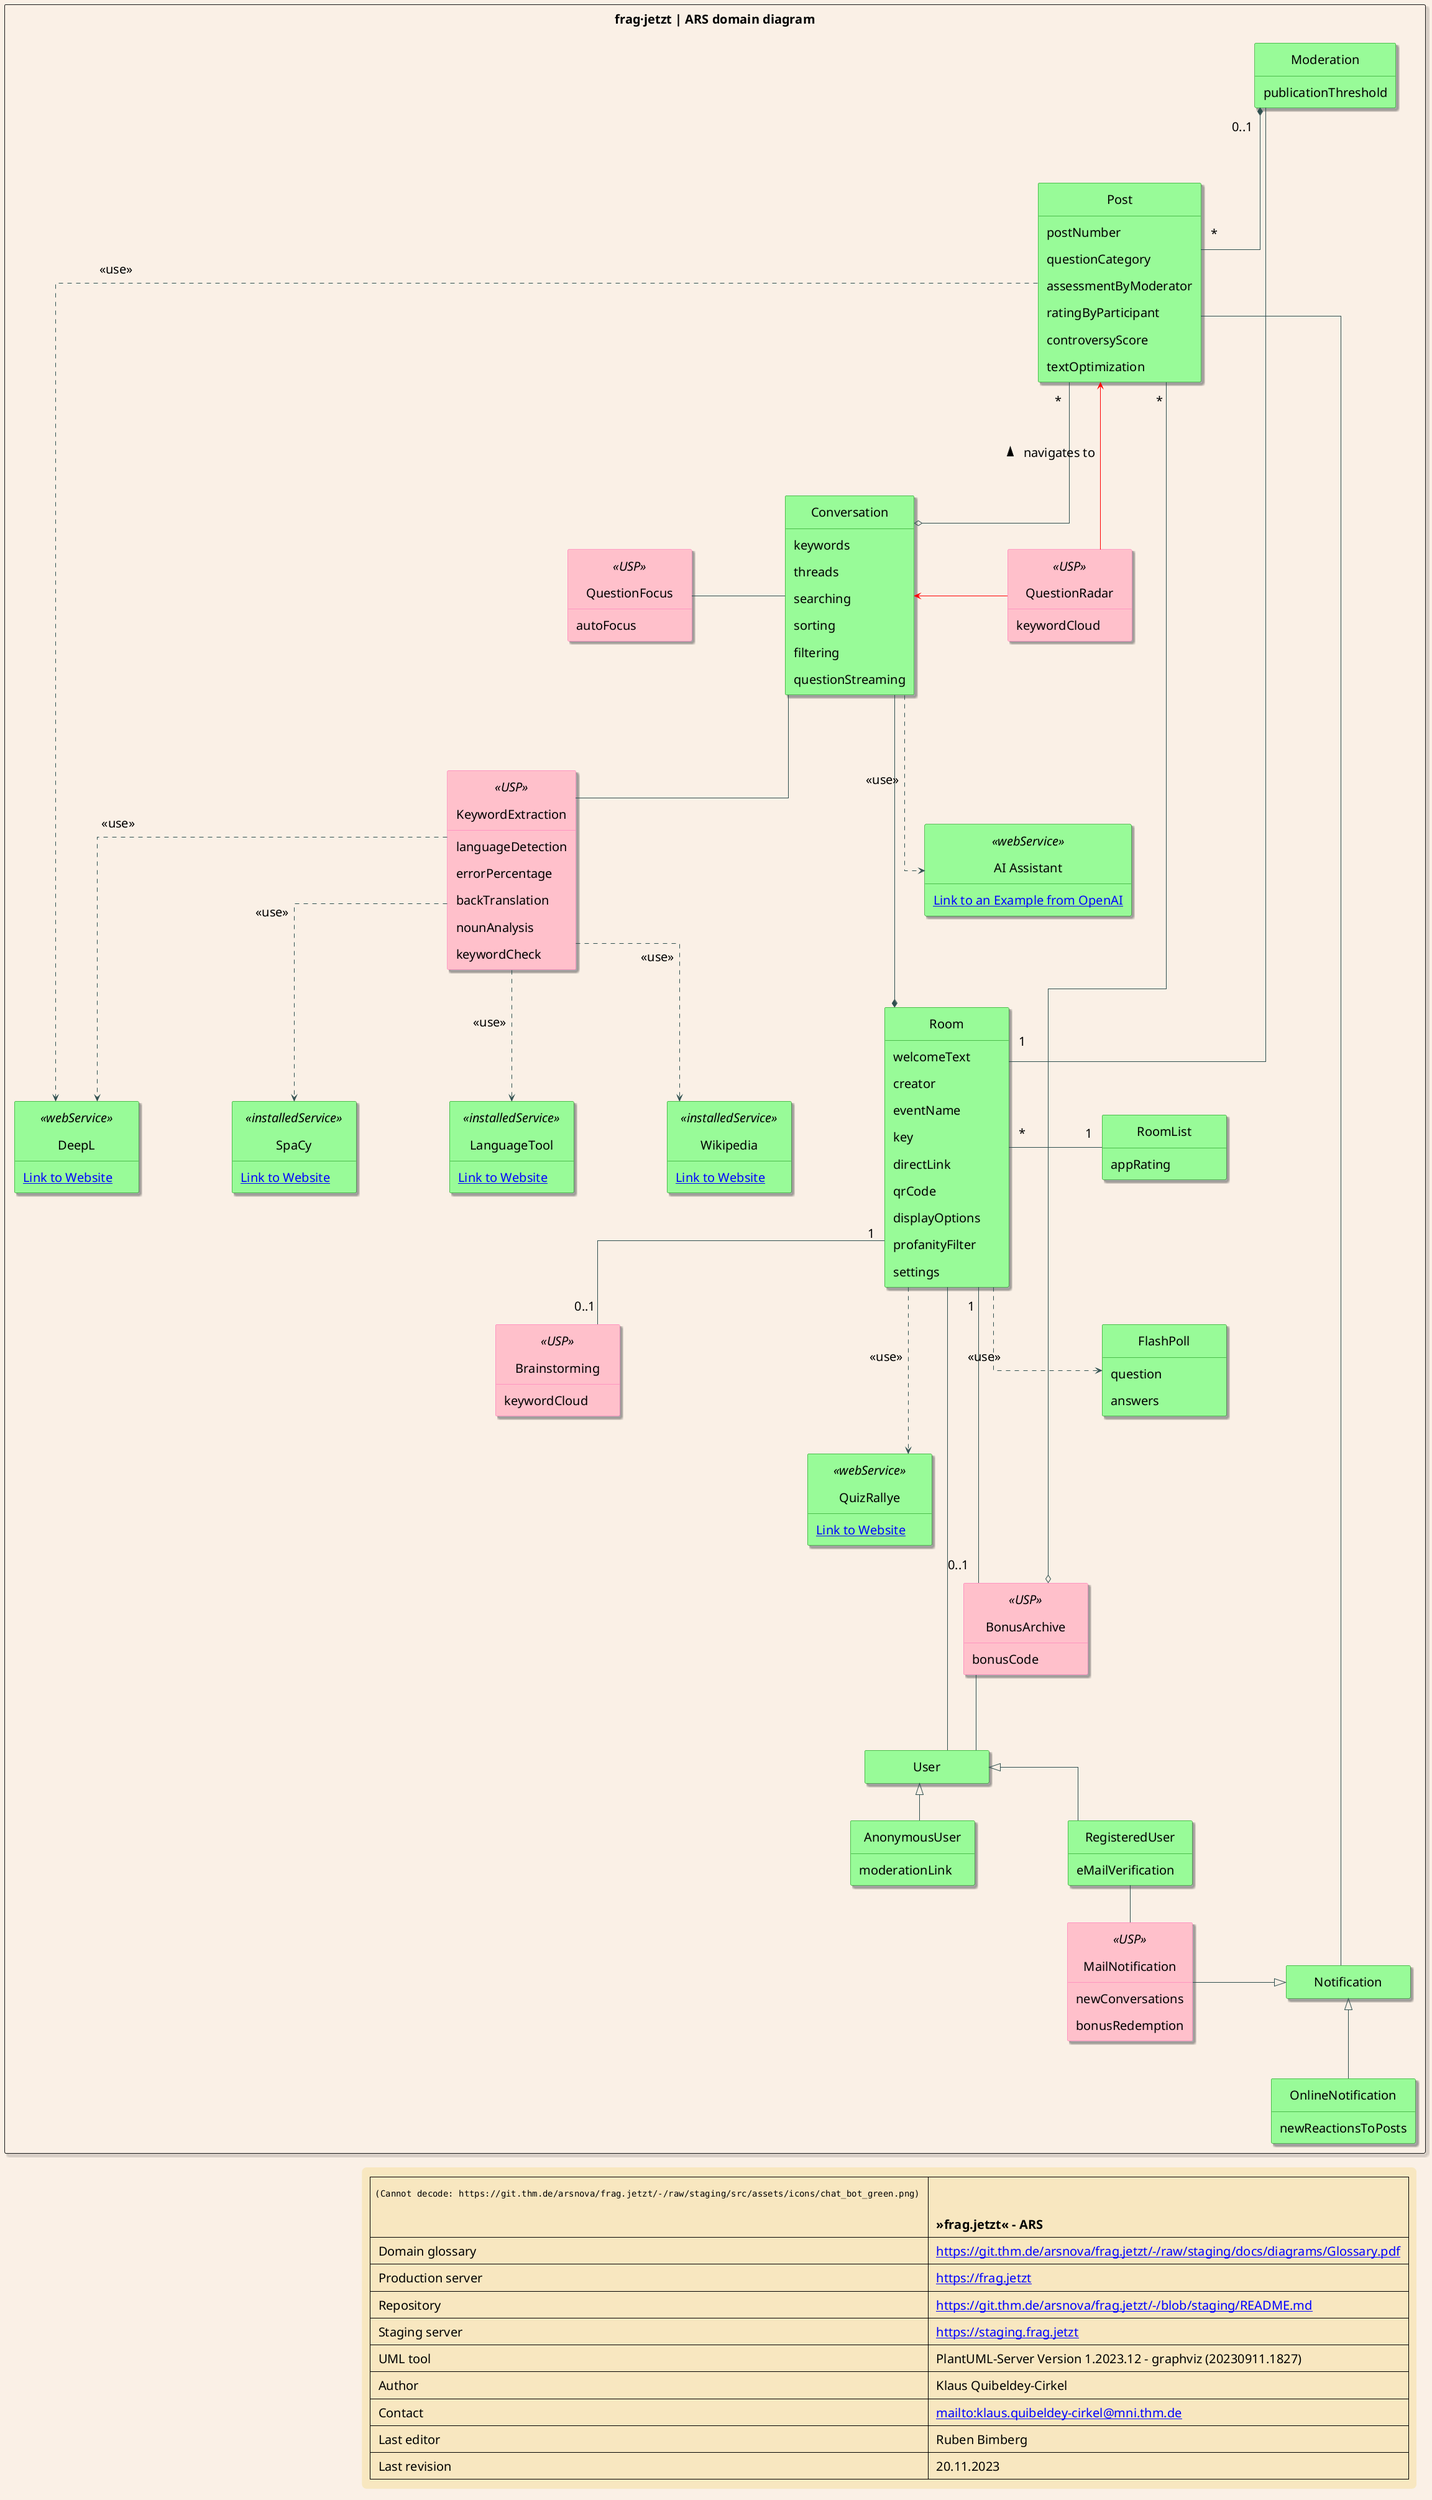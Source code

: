 @startuml Domain diagram
skinparam class {
  BackgroundColor PaleGreen
  BorderColor Green
  ArrowColor black
  FontSize 28
  BackgroundColor<<USP>> Pink
  BorderColor<<USP>> HotPink
}

skinparam backgroundColor Linen
skinparam linetype ortho
skinparam shadowing true
skinparam minClassWidth 200
skinparam ArrowThickness 1
skinparam LegendBackgroundColor Strategy
skinparam LegendBorderThickness 0
skinparam LegendFontSize 20
skinparam defaultFontSize 20
skinparam Padding 8
skinparam Nodesep 150
skinparam ArrowColor DarkSlateGray

hide methods
hide empty members
hide circle

package "frag·jetzt | ARS domain diagram" <<Rectangle>> {

  class Conversation {
    keywords
    threads
    searching
    sorting
    filtering
    questionStreaming
  }

  class Room {
    welcomeText
    creator
    eventName
    key
    directLink
    qrCode
    displayOptions
    profanityFilter
    settings
  }

  class KeywordExtraction <<USP>> {
    languageDetection
    errorPercentage
    backTranslation
    nounAnalysis
    keywordCheck
  }

  class Post {
    postNumber
    questionCategory
    assessmentByModerator
    ratingByParticipant
    controversyScore
    textOptimization
  }

  class Moderation {
    publicationThreshold
  }

  class QuestionFocus <<USP>> {
    autoFocus
  }

  class QuestionRadar <<USP>> {
    keywordCloud
  }

  class RoomList {
    appRating
  }

  class Brainstorming <<USP>> {
    keywordCloud
  }

  class QuizRallye <<webService>> {
    [[https://antworte.jetzt {game-based quiz app} Link to Website]]
  }

  class User {
  }

  class AnonymousUser {
    moderationLink
  }

  class RegisteredUser {
    eMailVerification
  }

  class BonusArchive <<USP>> {
    bonusCode
  }

  class Notification {
  }

  class MailNotification <<USP>> {
    newConversations
    bonusRedemption
  }

  class OnlineNotification {
    newReactionsToPosts
  }

  class FlashPoll {
    question
    answers
  }

  class SpaCy <<installedService>> {
    [[https://spacy.io/ {NLP} Link to Website]]
  }

  class DeepL <<webService>> {
    [[https://deepl.com {Translator} Link to Website]]
  }

  class "AI Assistant" <<webService>> {
    [[https://platform.openai.com/docs/assistants/overview {used for automated answering} Link to an Example from OpenAI]]
  }

  class LanguageTool <<installedService>> {
    [[https://languagetool.org {used for language detection} Link to Website]]
  }


  class Wikipedia <<installedService>> {
    [[https://dumps.wikimedia.org/ {complete copy of Wikimedia wikis} Link to Website]]
  }

  AnonymousUser -up-|> User
  RegisteredUser -up-|> User
  RegisteredUser -- MailNotification

  User -- Room

  BonusArchive o--- "*" Post
  BonusArchive ---  User

  OnlineNotification -up-|> Notification
  MailNotification -|> Notification

  KeywordExtraction  ..> SpaCy : <<use>>
  KeywordExtraction  ..> LanguageTool : <<use>>
  KeywordExtraction  ..> DeepL : <<use>>
  KeywordExtraction  ..> Wikipedia : <<use>>

  Moderation "0..1" ---- "1" Room
  Moderation *--- "*" Post

  Post "*" ----o Conversation
  Post --- Notification
  Post -right..> DeepL : <<use>>
  QuestionRadar -[#red]-> Post : > navigates to

  Conversation  ---  KeywordExtraction
  Conversation -left--  QuestionFocus
  Conversation ----* Room
  Conversation <-[#red]right-- QuestionRadar
  Conversation --.> "AI Assistant" : <<use>>

  Room "*" -right---- "1" RoomList
  Room "1" ---- "0..1" BonusArchive
  Room "1" -- "0..1" Brainstorming
  Room ...> QuizRallye : <<use>>
  Room ..> FlashPoll : <<use>>

}

legend right
|<img:https://git.thm.de/arsnova/frag.jetzt/-/raw/staging/src/assets/icons/chat_bot_green.png{scale=0.4}> |= \n\n »frag.jetzt« - ARS |
| Domain glossary | [[https://git.thm.de/arsnova/frag.jetzt/-/raw/staging/docs/diagrams/Glossary.pdf]] |
| Production server | [[https://frag.jetzt]] |
| Repository | [[https://git.thm.de/arsnova/frag.jetzt/-/blob/staging/README.md]] |
| Staging server | [[https://staging.frag.jetzt]] |
| UML tool| PlantUML-Server Version 1.2023.12 - graphviz (20230911.1827)|
| Author| Klaus Quibeldey-Cirkel|
| Contact| [[mailto:klaus.quibeldey-cirkel@mni.thm.de]] |
| Last editor| Ruben Bimberg |
| Last revision| 20.11.2023 |
end legend
@enduml
